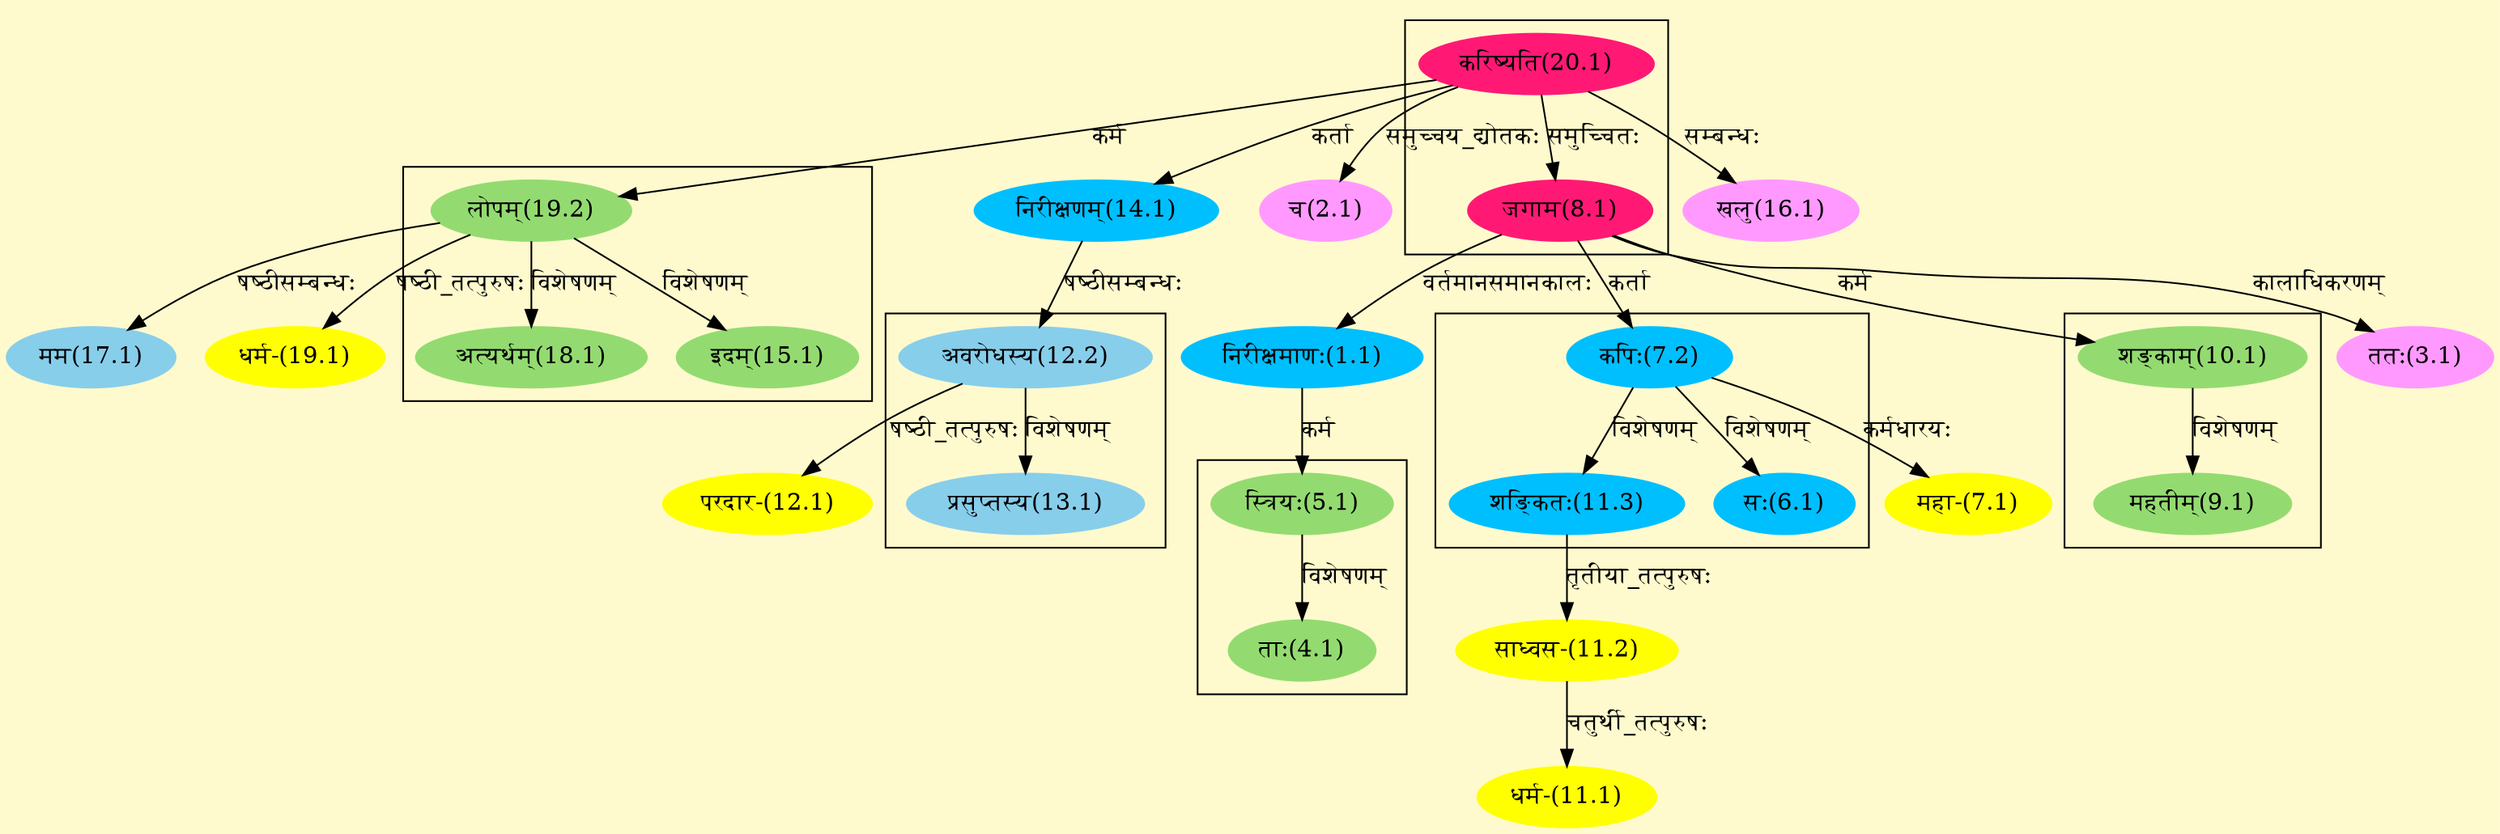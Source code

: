 digraph G{
rankdir=BT;
 compound=true;
 bgcolor="lemonchiffon1";

subgraph cluster_1{
Node4_1 [style=filled, color="#93DB70" label = "ताः(4.1)"]
Node5_1 [style=filled, color="#93DB70" label = "स्त्रियः(5.1)"]

}

subgraph cluster_2{
Node6_1 [style=filled, color="#00BFFF" label = "सः(6.1)"]
Node7_2 [style=filled, color="#00BFFF" label = "कपिः(7.2)"]
Node11_3 [style=filled, color="#00BFFF" label = "शङ्कितः(11.3)"]

}

subgraph cluster_3{
Node8_1 [style=filled, color="#FF1975" label = "जगाम(8.1)"]
Node20_1 [style=filled, color="#FF1975" label = "करिष्यति(20.1)"]

}

subgraph cluster_4{
Node9_1 [style=filled, color="#93DB70" label = "महतीम्(9.1)"]
Node10_1 [style=filled, color="#93DB70" label = "शङ्काम्(10.1)"]

}

subgraph cluster_5{
Node13_1 [style=filled, color="#87CEEB" label = "प्रसुप्तस्य(13.1)"]
Node12_2 [style=filled, color="#87CEEB" label = "अवरोधस्य(12.2)"]

}

subgraph cluster_6{
Node15_1 [style=filled, color="#93DB70" label = "इदम्(15.1)"]
Node19_2 [style=filled, color="#93DB70" label = "लोपम्(19.2)"]
Node18_1 [style=filled, color="#93DB70" label = "अत्यर्थम्(18.1)"]

}
Node1_1 [style=filled, color="#00BFFF" label = "निरीक्षमाणः(1.1)"]
Node8_1 [style=filled, color="#FF1975" label = "जगाम(8.1)"]
Node2_1 [style=filled, color="#FF99FF" label = "च(2.1)"]
Node20_1 [style=filled, color="#FF1975" label = "करिष्यति(20.1)"]
Node3_1 [style=filled, color="#FF99FF" label = "ततः(3.1)"]
Node5_1 [style=filled, color="#93DB70" label = "स्त्रियः(5.1)"]
Node7_1 [style=filled, color="#FFFF00" label = "महा-(7.1)"]
Node7_2 [style=filled, color="#00BFFF" label = "कपिः(7.2)"]
Node10_1 [style=filled, color="#93DB70" label = "शङ्काम्(10.1)"]
Node11_1 [style=filled, color="#FFFF00" label = "धर्म-(11.1)"]
Node11_2 [style=filled, color="#FFFF00" label = "साध्वस-(11.2)"]
Node11_3 [style=filled, color="#00BFFF" label = "शङ्कितः(11.3)"]
Node12_1 [style=filled, color="#FFFF00" label = "परदार-(12.1)"]
Node12_2 [style=filled, color="#87CEEB" label = "अवरोधस्य(12.2)"]
Node14_1 [style=filled, color="#00BFFF" label = "निरीक्षणम्(14.1)"]
Node16_1 [style=filled, color="#FF99FF" label = "खलु(16.1)"]
Node17_1 [style=filled, color="#87CEEB" label = "मम(17.1)"]
Node19_2 [style=filled, color="#93DB70" label = "लोपम्(19.2)"]
Node19_1 [style=filled, color="#FFFF00" label = "धर्म-(19.1)"]
/* Start of Relations section */

Node1_1 -> Node8_1 [  label="वर्तमानसमानकालः"  dir="back" ]
Node2_1 -> Node20_1 [  label="समुच्चय_द्योतकः"  dir="back" ]
Node3_1 -> Node8_1 [  label="कालाधिकरणम्"  dir="back" ]
Node4_1 -> Node5_1 [  label="विशेषणम्"  dir="back" ]
Node5_1 -> Node1_1 [  label="कर्म"  dir="back" ]
Node6_1 -> Node7_2 [  label="विशेषणम्"  dir="back" ]
Node7_1 -> Node7_2 [  label="कर्मधारयः"  dir="back" ]
Node7_2 -> Node8_1 [  label="कर्ता"  dir="back" ]
Node8_1 -> Node20_1 [  label="समुच्चितः"  dir="back" ]
Node9_1 -> Node10_1 [  label="विशेषणम्"  dir="back" ]
Node10_1 -> Node8_1 [  label="कर्म"  dir="back" ]
Node11_1 -> Node11_2 [  label="चतुर्थी_तत्पुरुषः"  dir="back" ]
Node11_2 -> Node11_3 [  label="तृतीया_तत्पुरुषः"  dir="back" ]
Node11_3 -> Node7_2 [  label="विशेषणम्"  dir="back" ]
Node12_1 -> Node12_2 [  label="षष्ठी_तत्पुरुषः"  dir="back" ]
Node12_2 -> Node14_1 [  label="षष्ठीसम्बन्धः"  dir="back" ]
Node13_1 -> Node12_2 [  label="विशेषणम्"  dir="back" ]
Node14_1 -> Node20_1 [  label="कर्ता"  dir="back" ]
Node15_1 -> Node19_2 [  label="विशेषणम्"  dir="back" ]
Node16_1 -> Node20_1 [  label="सम्बन्धः"  dir="back" ]
Node17_1 -> Node19_2 [  label="षष्ठीसम्बन्धः"  dir="back" ]
Node18_1 -> Node19_2 [  label="विशेषणम्"  dir="back" ]
Node19_1 -> Node19_2 [  label="षष्ठी_तत्पुरुषः"  dir="back" ]
Node19_2 -> Node20_1 [  label="कर्म"  dir="back" ]
}
